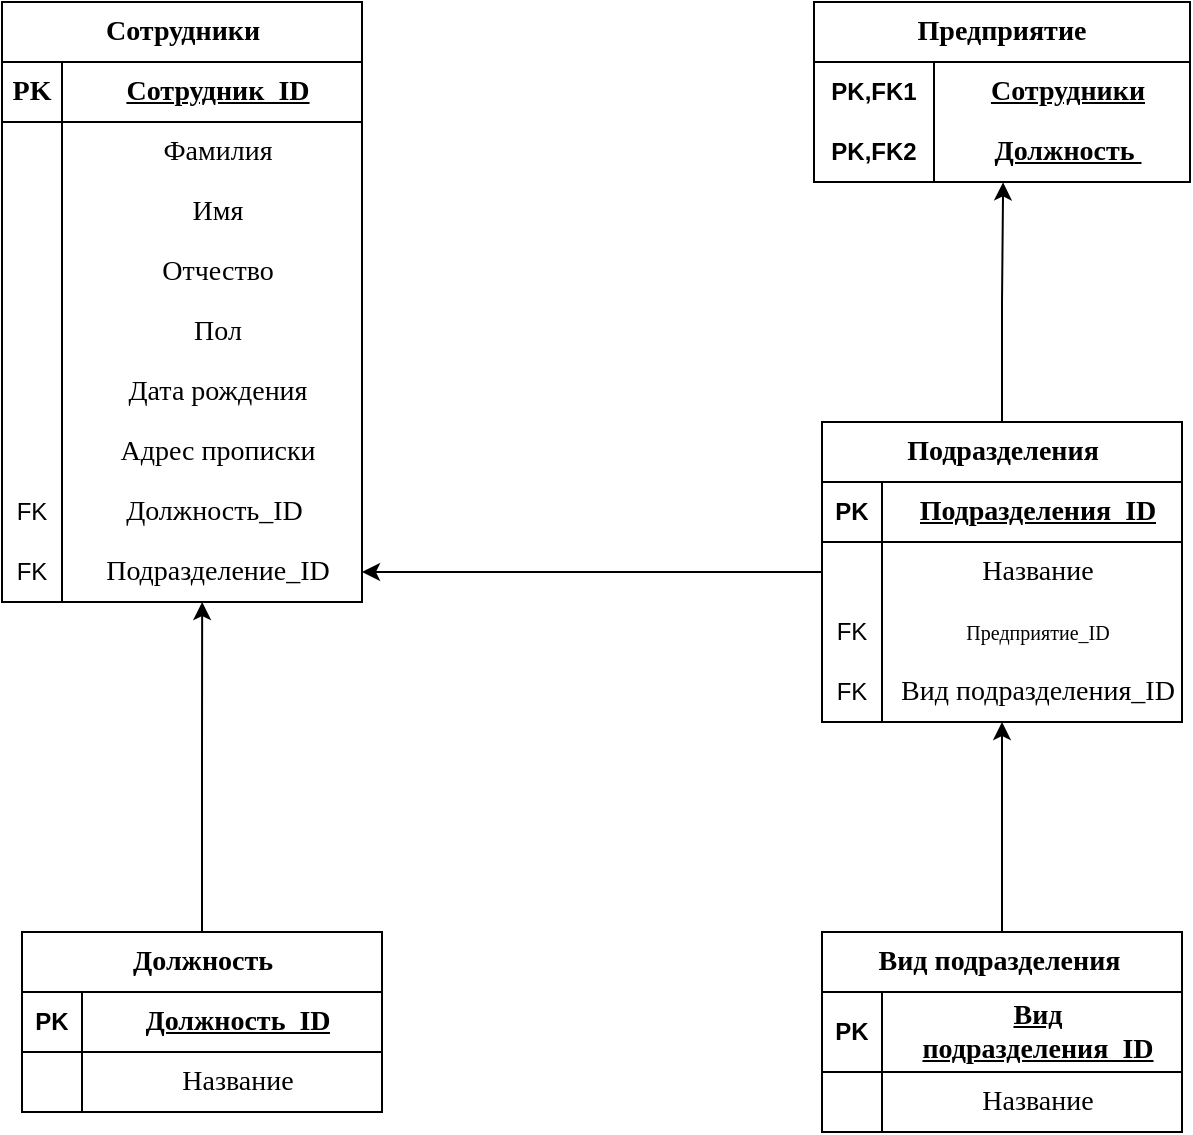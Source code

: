 <mxfile version="21.1.6" type="github">
  <diagram id="C5RBs43oDa-KdzZeNtuy" name="Page-1">
    <mxGraphModel dx="1247" dy="692" grid="1" gridSize="10" guides="1" tooltips="1" connect="1" arrows="1" fold="1" page="1" pageScale="1" pageWidth="827" pageHeight="1169" math="0" shadow="0">
      <root>
        <mxCell id="WIyWlLk6GJQsqaUBKTNV-0" />
        <mxCell id="WIyWlLk6GJQsqaUBKTNV-1" parent="WIyWlLk6GJQsqaUBKTNV-0" />
        <object label="&lt;font style=&quot;font-size: 14px;&quot; face=&quot;Times New Roman&quot;&gt;Сотрудники&lt;/font&gt;" id="IDUnnM78CT6pr3FZObke-13">
          <mxCell style="shape=table;startSize=30;container=1;collapsible=1;childLayout=tableLayout;fixedRows=1;rowLines=0;fontStyle=1;align=center;resizeLast=1;html=1;" vertex="1" parent="WIyWlLk6GJQsqaUBKTNV-1">
            <mxGeometry y="230" width="180" height="300" as="geometry">
              <mxRectangle width="120" height="30" as="alternateBounds" />
            </mxGeometry>
          </mxCell>
        </object>
        <mxCell id="IDUnnM78CT6pr3FZObke-14" value="" style="shape=tableRow;horizontal=0;startSize=0;swimlaneHead=0;swimlaneBody=0;fillColor=none;collapsible=0;dropTarget=0;points=[[0,0.5],[1,0.5]];portConstraint=eastwest;top=0;left=0;right=0;bottom=1;" vertex="1" parent="IDUnnM78CT6pr3FZObke-13">
          <mxGeometry y="30" width="180" height="30" as="geometry" />
        </mxCell>
        <mxCell id="IDUnnM78CT6pr3FZObke-15" value="&lt;font style=&quot;font-size: 14px;&quot; face=&quot;Times New Roman&quot;&gt;PK&lt;/font&gt;" style="shape=partialRectangle;connectable=0;fillColor=none;top=0;left=0;bottom=0;right=0;fontStyle=1;overflow=hidden;whiteSpace=wrap;html=1;" vertex="1" parent="IDUnnM78CT6pr3FZObke-14">
          <mxGeometry width="30" height="30" as="geometry">
            <mxRectangle width="30" height="30" as="alternateBounds" />
          </mxGeometry>
        </mxCell>
        <mxCell id="IDUnnM78CT6pr3FZObke-16" value="&lt;font style=&quot;font-size: 14px;&quot; face=&quot;Times New Roman&quot;&gt;Сотрудник_ID&lt;/font&gt;" style="shape=partialRectangle;connectable=0;fillColor=none;top=0;left=0;bottom=0;right=0;align=center;spacingLeft=6;fontStyle=5;overflow=hidden;whiteSpace=wrap;html=1;" vertex="1" parent="IDUnnM78CT6pr3FZObke-14">
          <mxGeometry x="30" width="150" height="30" as="geometry">
            <mxRectangle width="150" height="30" as="alternateBounds" />
          </mxGeometry>
        </mxCell>
        <mxCell id="IDUnnM78CT6pr3FZObke-17" value="" style="shape=tableRow;horizontal=0;startSize=0;swimlaneHead=0;swimlaneBody=0;fillColor=none;collapsible=0;dropTarget=0;points=[[0,0.5],[1,0.5]];portConstraint=eastwest;top=0;left=0;right=0;bottom=0;" vertex="1" parent="IDUnnM78CT6pr3FZObke-13">
          <mxGeometry y="60" width="180" height="30" as="geometry" />
        </mxCell>
        <mxCell id="IDUnnM78CT6pr3FZObke-18" value="" style="shape=partialRectangle;connectable=0;fillColor=none;top=0;left=0;bottom=0;right=0;editable=1;overflow=hidden;whiteSpace=wrap;html=1;" vertex="1" parent="IDUnnM78CT6pr3FZObke-17">
          <mxGeometry width="30" height="30" as="geometry">
            <mxRectangle width="30" height="30" as="alternateBounds" />
          </mxGeometry>
        </mxCell>
        <mxCell id="IDUnnM78CT6pr3FZObke-19" value="&lt;div style=&quot;&quot;&gt;&lt;font face=&quot;Times New Roman&quot;&gt;&lt;span style=&quot;font-size: 14px; background-color: initial;&quot;&gt;Фамилия&lt;/span&gt;&lt;/font&gt;&lt;/div&gt;" style="shape=partialRectangle;connectable=0;fillColor=none;top=0;left=0;bottom=0;right=0;align=center;spacingLeft=6;overflow=hidden;whiteSpace=wrap;html=1;" vertex="1" parent="IDUnnM78CT6pr3FZObke-17">
          <mxGeometry x="30" width="150" height="30" as="geometry">
            <mxRectangle width="150" height="30" as="alternateBounds" />
          </mxGeometry>
        </mxCell>
        <mxCell id="IDUnnM78CT6pr3FZObke-20" value="" style="shape=tableRow;horizontal=0;startSize=0;swimlaneHead=0;swimlaneBody=0;fillColor=none;collapsible=0;dropTarget=0;points=[[0,0.5],[1,0.5]];portConstraint=eastwest;top=0;left=0;right=0;bottom=0;" vertex="1" parent="IDUnnM78CT6pr3FZObke-13">
          <mxGeometry y="90" width="180" height="30" as="geometry" />
        </mxCell>
        <mxCell id="IDUnnM78CT6pr3FZObke-21" value="" style="shape=partialRectangle;connectable=0;fillColor=none;top=0;left=0;bottom=0;right=0;editable=1;overflow=hidden;whiteSpace=wrap;html=1;" vertex="1" parent="IDUnnM78CT6pr3FZObke-20">
          <mxGeometry width="30" height="30" as="geometry">
            <mxRectangle width="30" height="30" as="alternateBounds" />
          </mxGeometry>
        </mxCell>
        <mxCell id="IDUnnM78CT6pr3FZObke-22" value="&lt;font style=&quot;font-size: 14px;&quot; face=&quot;Times New Roman&quot;&gt;Имя&lt;/font&gt;" style="shape=partialRectangle;connectable=0;fillColor=none;top=0;left=0;bottom=0;right=0;align=center;spacingLeft=6;overflow=hidden;whiteSpace=wrap;html=1;" vertex="1" parent="IDUnnM78CT6pr3FZObke-20">
          <mxGeometry x="30" width="150" height="30" as="geometry">
            <mxRectangle width="150" height="30" as="alternateBounds" />
          </mxGeometry>
        </mxCell>
        <mxCell id="IDUnnM78CT6pr3FZObke-23" value="" style="shape=tableRow;horizontal=0;startSize=0;swimlaneHead=0;swimlaneBody=0;fillColor=none;collapsible=0;dropTarget=0;points=[[0,0.5],[1,0.5]];portConstraint=eastwest;top=0;left=0;right=0;bottom=0;" vertex="1" parent="IDUnnM78CT6pr3FZObke-13">
          <mxGeometry y="120" width="180" height="30" as="geometry" />
        </mxCell>
        <mxCell id="IDUnnM78CT6pr3FZObke-24" value="" style="shape=partialRectangle;connectable=0;fillColor=none;top=0;left=0;bottom=0;right=0;editable=1;overflow=hidden;whiteSpace=wrap;html=1;" vertex="1" parent="IDUnnM78CT6pr3FZObke-23">
          <mxGeometry width="30" height="30" as="geometry">
            <mxRectangle width="30" height="30" as="alternateBounds" />
          </mxGeometry>
        </mxCell>
        <mxCell id="IDUnnM78CT6pr3FZObke-25" value="&lt;font style=&quot;font-size: 14px;&quot; face=&quot;Times New Roman&quot;&gt;Отчество&lt;/font&gt;" style="shape=partialRectangle;connectable=0;fillColor=none;top=0;left=0;bottom=0;right=0;align=center;spacingLeft=6;overflow=hidden;whiteSpace=wrap;html=1;" vertex="1" parent="IDUnnM78CT6pr3FZObke-23">
          <mxGeometry x="30" width="150" height="30" as="geometry">
            <mxRectangle width="150" height="30" as="alternateBounds" />
          </mxGeometry>
        </mxCell>
        <mxCell id="IDUnnM78CT6pr3FZObke-27" style="shape=tableRow;horizontal=0;startSize=0;swimlaneHead=0;swimlaneBody=0;fillColor=none;collapsible=0;dropTarget=0;points=[[0,0.5],[1,0.5]];portConstraint=eastwest;top=0;left=0;right=0;bottom=0;" vertex="1" parent="IDUnnM78CT6pr3FZObke-13">
          <mxGeometry y="150" width="180" height="30" as="geometry" />
        </mxCell>
        <mxCell id="IDUnnM78CT6pr3FZObke-28" style="shape=partialRectangle;connectable=0;fillColor=none;top=0;left=0;bottom=0;right=0;editable=1;overflow=hidden;whiteSpace=wrap;html=1;" vertex="1" parent="IDUnnM78CT6pr3FZObke-27">
          <mxGeometry width="30" height="30" as="geometry">
            <mxRectangle width="30" height="30" as="alternateBounds" />
          </mxGeometry>
        </mxCell>
        <mxCell id="IDUnnM78CT6pr3FZObke-29" value="&lt;font style=&quot;font-size: 14px;&quot; face=&quot;Times New Roman&quot;&gt;Пол&lt;/font&gt;" style="shape=partialRectangle;connectable=0;fillColor=none;top=0;left=0;bottom=0;right=0;align=center;spacingLeft=6;overflow=hidden;whiteSpace=wrap;html=1;" vertex="1" parent="IDUnnM78CT6pr3FZObke-27">
          <mxGeometry x="30" width="150" height="30" as="geometry">
            <mxRectangle width="150" height="30" as="alternateBounds" />
          </mxGeometry>
        </mxCell>
        <mxCell id="IDUnnM78CT6pr3FZObke-30" style="shape=tableRow;horizontal=0;startSize=0;swimlaneHead=0;swimlaneBody=0;fillColor=none;collapsible=0;dropTarget=0;points=[[0,0.5],[1,0.5]];portConstraint=eastwest;top=0;left=0;right=0;bottom=0;" vertex="1" parent="IDUnnM78CT6pr3FZObke-13">
          <mxGeometry y="180" width="180" height="30" as="geometry" />
        </mxCell>
        <mxCell id="IDUnnM78CT6pr3FZObke-31" style="shape=partialRectangle;connectable=0;fillColor=none;top=0;left=0;bottom=0;right=0;editable=1;overflow=hidden;whiteSpace=wrap;html=1;" vertex="1" parent="IDUnnM78CT6pr3FZObke-30">
          <mxGeometry width="30" height="30" as="geometry">
            <mxRectangle width="30" height="30" as="alternateBounds" />
          </mxGeometry>
        </mxCell>
        <mxCell id="IDUnnM78CT6pr3FZObke-32" value="&lt;font style=&quot;font-size: 14px;&quot; face=&quot;Times New Roman&quot;&gt;Дата рождения&lt;/font&gt;" style="shape=partialRectangle;connectable=0;fillColor=none;top=0;left=0;bottom=0;right=0;align=center;spacingLeft=6;overflow=hidden;whiteSpace=wrap;html=1;" vertex="1" parent="IDUnnM78CT6pr3FZObke-30">
          <mxGeometry x="30" width="150" height="30" as="geometry">
            <mxRectangle width="150" height="30" as="alternateBounds" />
          </mxGeometry>
        </mxCell>
        <mxCell id="IDUnnM78CT6pr3FZObke-33" style="shape=tableRow;horizontal=0;startSize=0;swimlaneHead=0;swimlaneBody=0;fillColor=none;collapsible=0;dropTarget=0;points=[[0,0.5],[1,0.5]];portConstraint=eastwest;top=0;left=0;right=0;bottom=0;" vertex="1" parent="IDUnnM78CT6pr3FZObke-13">
          <mxGeometry y="210" width="180" height="30" as="geometry" />
        </mxCell>
        <mxCell id="IDUnnM78CT6pr3FZObke-34" style="shape=partialRectangle;connectable=0;fillColor=none;top=0;left=0;bottom=0;right=0;editable=1;overflow=hidden;whiteSpace=wrap;html=1;" vertex="1" parent="IDUnnM78CT6pr3FZObke-33">
          <mxGeometry width="30" height="30" as="geometry">
            <mxRectangle width="30" height="30" as="alternateBounds" />
          </mxGeometry>
        </mxCell>
        <mxCell id="IDUnnM78CT6pr3FZObke-35" value="&lt;font style=&quot;font-size: 14px;&quot; face=&quot;Times New Roman&quot;&gt;Адрес прописки&lt;/font&gt;" style="shape=partialRectangle;connectable=0;fillColor=none;top=0;left=0;bottom=0;right=0;align=center;spacingLeft=6;overflow=hidden;whiteSpace=wrap;html=1;" vertex="1" parent="IDUnnM78CT6pr3FZObke-33">
          <mxGeometry x="30" width="150" height="30" as="geometry">
            <mxRectangle width="150" height="30" as="alternateBounds" />
          </mxGeometry>
        </mxCell>
        <mxCell id="IDUnnM78CT6pr3FZObke-36" style="shape=tableRow;horizontal=0;startSize=0;swimlaneHead=0;swimlaneBody=0;fillColor=none;collapsible=0;dropTarget=0;points=[[0,0.5],[1,0.5]];portConstraint=eastwest;top=0;left=0;right=0;bottom=0;" vertex="1" parent="IDUnnM78CT6pr3FZObke-13">
          <mxGeometry y="240" width="180" height="30" as="geometry" />
        </mxCell>
        <mxCell id="IDUnnM78CT6pr3FZObke-37" value="FK" style="shape=partialRectangle;connectable=0;fillColor=none;top=0;left=0;bottom=0;right=0;editable=1;overflow=hidden;whiteSpace=wrap;html=1;" vertex="1" parent="IDUnnM78CT6pr3FZObke-36">
          <mxGeometry width="30" height="30" as="geometry">
            <mxRectangle width="30" height="30" as="alternateBounds" />
          </mxGeometry>
        </mxCell>
        <mxCell id="IDUnnM78CT6pr3FZObke-38" value="&lt;font style=&quot;font-size: 14px;&quot; face=&quot;Times New Roman&quot;&gt;Должность_ID&amp;nbsp;&lt;/font&gt;" style="shape=partialRectangle;connectable=0;fillColor=none;top=0;left=0;bottom=0;right=0;align=center;spacingLeft=6;overflow=hidden;whiteSpace=wrap;html=1;" vertex="1" parent="IDUnnM78CT6pr3FZObke-36">
          <mxGeometry x="30" width="150" height="30" as="geometry">
            <mxRectangle width="150" height="30" as="alternateBounds" />
          </mxGeometry>
        </mxCell>
        <mxCell id="IDUnnM78CT6pr3FZObke-39" style="shape=tableRow;horizontal=0;startSize=0;swimlaneHead=0;swimlaneBody=0;fillColor=none;collapsible=0;dropTarget=0;points=[[0,0.5],[1,0.5]];portConstraint=eastwest;top=0;left=0;right=0;bottom=0;" vertex="1" parent="IDUnnM78CT6pr3FZObke-13">
          <mxGeometry y="270" width="180" height="30" as="geometry" />
        </mxCell>
        <mxCell id="IDUnnM78CT6pr3FZObke-40" value="FK" style="shape=partialRectangle;connectable=0;fillColor=none;top=0;left=0;bottom=0;right=0;editable=1;overflow=hidden;whiteSpace=wrap;html=1;" vertex="1" parent="IDUnnM78CT6pr3FZObke-39">
          <mxGeometry width="30" height="30" as="geometry">
            <mxRectangle width="30" height="30" as="alternateBounds" />
          </mxGeometry>
        </mxCell>
        <mxCell id="IDUnnM78CT6pr3FZObke-41" value="&lt;font style=&quot;font-size: 14px;&quot; face=&quot;Times New Roman&quot;&gt;Подразделение_ID&lt;/font&gt;" style="shape=partialRectangle;connectable=0;fillColor=none;top=0;left=0;bottom=0;right=0;align=center;spacingLeft=6;overflow=hidden;whiteSpace=wrap;html=1;" vertex="1" parent="IDUnnM78CT6pr3FZObke-39">
          <mxGeometry x="30" width="150" height="30" as="geometry">
            <mxRectangle width="150" height="30" as="alternateBounds" />
          </mxGeometry>
        </mxCell>
        <mxCell id="IDUnnM78CT6pr3FZObke-150" style="edgeStyle=orthogonalEdgeStyle;rounded=0;orthogonalLoop=1;jettySize=auto;html=1;entryX=1;entryY=0.5;entryDx=0;entryDy=0;" edge="1" parent="WIyWlLk6GJQsqaUBKTNV-1" source="IDUnnM78CT6pr3FZObke-82" target="IDUnnM78CT6pr3FZObke-39">
          <mxGeometry relative="1" as="geometry" />
        </mxCell>
        <mxCell id="IDUnnM78CT6pr3FZObke-178" style="edgeStyle=orthogonalEdgeStyle;rounded=0;orthogonalLoop=1;jettySize=auto;html=1;entryX=0.503;entryY=1.006;entryDx=0;entryDy=0;entryPerimeter=0;" edge="1" parent="WIyWlLk6GJQsqaUBKTNV-1" source="IDUnnM78CT6pr3FZObke-82" target="IDUnnM78CT6pr3FZObke-156">
          <mxGeometry relative="1" as="geometry" />
        </mxCell>
        <mxCell id="IDUnnM78CT6pr3FZObke-82" value="&lt;font style=&quot;font-size: 14px;&quot; face=&quot;Times New Roman&quot;&gt;Подразделения&lt;/font&gt;" style="shape=table;startSize=30;container=1;collapsible=1;childLayout=tableLayout;fixedRows=1;rowLines=0;fontStyle=1;align=center;resizeLast=1;html=1;" vertex="1" parent="WIyWlLk6GJQsqaUBKTNV-1">
          <mxGeometry x="410" y="440" width="180" height="150" as="geometry" />
        </mxCell>
        <mxCell id="IDUnnM78CT6pr3FZObke-83" value="" style="shape=tableRow;horizontal=0;startSize=0;swimlaneHead=0;swimlaneBody=0;fillColor=none;collapsible=0;dropTarget=0;points=[[0,0.5],[1,0.5]];portConstraint=eastwest;top=0;left=0;right=0;bottom=1;" vertex="1" parent="IDUnnM78CT6pr3FZObke-82">
          <mxGeometry y="30" width="180" height="30" as="geometry" />
        </mxCell>
        <mxCell id="IDUnnM78CT6pr3FZObke-84" value="PK" style="shape=partialRectangle;connectable=0;fillColor=none;top=0;left=0;bottom=0;right=0;fontStyle=1;overflow=hidden;whiteSpace=wrap;html=1;" vertex="1" parent="IDUnnM78CT6pr3FZObke-83">
          <mxGeometry width="30" height="30" as="geometry">
            <mxRectangle width="30" height="30" as="alternateBounds" />
          </mxGeometry>
        </mxCell>
        <mxCell id="IDUnnM78CT6pr3FZObke-85" value="&lt;font style=&quot;font-size: 14px;&quot; face=&quot;Times New Roman&quot;&gt;Подразделения_ID&lt;/font&gt;" style="shape=partialRectangle;connectable=0;fillColor=none;top=0;left=0;bottom=0;right=0;align=center;spacingLeft=6;fontStyle=5;overflow=hidden;whiteSpace=wrap;html=1;" vertex="1" parent="IDUnnM78CT6pr3FZObke-83">
          <mxGeometry x="30" width="150" height="30" as="geometry">
            <mxRectangle width="150" height="30" as="alternateBounds" />
          </mxGeometry>
        </mxCell>
        <mxCell id="IDUnnM78CT6pr3FZObke-86" value="" style="shape=tableRow;horizontal=0;startSize=0;swimlaneHead=0;swimlaneBody=0;fillColor=none;collapsible=0;dropTarget=0;points=[[0,0.5],[1,0.5]];portConstraint=eastwest;top=0;left=0;right=0;bottom=0;" vertex="1" parent="IDUnnM78CT6pr3FZObke-82">
          <mxGeometry y="60" width="180" height="30" as="geometry" />
        </mxCell>
        <mxCell id="IDUnnM78CT6pr3FZObke-87" value="" style="shape=partialRectangle;connectable=0;fillColor=none;top=0;left=0;bottom=0;right=0;editable=1;overflow=hidden;whiteSpace=wrap;html=1;" vertex="1" parent="IDUnnM78CT6pr3FZObke-86">
          <mxGeometry width="30" height="30" as="geometry">
            <mxRectangle width="30" height="30" as="alternateBounds" />
          </mxGeometry>
        </mxCell>
        <mxCell id="IDUnnM78CT6pr3FZObke-88" value="&lt;font style=&quot;font-size: 14px;&quot; face=&quot;Times New Roman&quot;&gt;Название&lt;/font&gt;" style="shape=partialRectangle;connectable=0;fillColor=none;top=0;left=0;bottom=0;right=0;align=center;spacingLeft=6;overflow=hidden;whiteSpace=wrap;html=1;" vertex="1" parent="IDUnnM78CT6pr3FZObke-86">
          <mxGeometry x="30" width="150" height="30" as="geometry">
            <mxRectangle width="150" height="30" as="alternateBounds" />
          </mxGeometry>
        </mxCell>
        <mxCell id="IDUnnM78CT6pr3FZObke-175" style="shape=tableRow;horizontal=0;startSize=0;swimlaneHead=0;swimlaneBody=0;fillColor=none;collapsible=0;dropTarget=0;points=[[0,0.5],[1,0.5]];portConstraint=eastwest;top=0;left=0;right=0;bottom=0;" vertex="1" parent="IDUnnM78CT6pr3FZObke-82">
          <mxGeometry y="90" width="180" height="30" as="geometry" />
        </mxCell>
        <mxCell id="IDUnnM78CT6pr3FZObke-176" value="FK" style="shape=partialRectangle;connectable=0;fillColor=none;top=0;left=0;bottom=0;right=0;editable=1;overflow=hidden;whiteSpace=wrap;html=1;" vertex="1" parent="IDUnnM78CT6pr3FZObke-175">
          <mxGeometry width="30" height="30" as="geometry">
            <mxRectangle width="30" height="30" as="alternateBounds" />
          </mxGeometry>
        </mxCell>
        <mxCell id="IDUnnM78CT6pr3FZObke-177" value="&lt;font size=&quot;1&quot; face=&quot;Times New Roman&quot;&gt;Предприятие_ID&lt;/font&gt;" style="shape=partialRectangle;connectable=0;fillColor=none;top=0;left=0;bottom=0;right=0;align=center;spacingLeft=6;overflow=hidden;whiteSpace=wrap;html=1;" vertex="1" parent="IDUnnM78CT6pr3FZObke-175">
          <mxGeometry x="30" width="150" height="30" as="geometry">
            <mxRectangle width="150" height="30" as="alternateBounds" />
          </mxGeometry>
        </mxCell>
        <mxCell id="IDUnnM78CT6pr3FZObke-89" style="shape=tableRow;horizontal=0;startSize=0;swimlaneHead=0;swimlaneBody=0;fillColor=none;collapsible=0;dropTarget=0;points=[[0,0.5],[1,0.5]];portConstraint=eastwest;top=0;left=0;right=0;bottom=0;" vertex="1" parent="IDUnnM78CT6pr3FZObke-82">
          <mxGeometry y="120" width="180" height="30" as="geometry" />
        </mxCell>
        <mxCell id="IDUnnM78CT6pr3FZObke-90" value="FK" style="shape=partialRectangle;connectable=0;fillColor=none;top=0;left=0;bottom=0;right=0;editable=1;overflow=hidden;whiteSpace=wrap;html=1;" vertex="1" parent="IDUnnM78CT6pr3FZObke-89">
          <mxGeometry width="30" height="30" as="geometry">
            <mxRectangle width="30" height="30" as="alternateBounds" />
          </mxGeometry>
        </mxCell>
        <mxCell id="IDUnnM78CT6pr3FZObke-91" value="&lt;font face=&quot;Times New Roman&quot;&gt;&lt;span style=&quot;font-size: 14px;&quot;&gt;Вид подразделения_ID&lt;/span&gt;&lt;/font&gt;" style="shape=partialRectangle;connectable=0;fillColor=none;top=0;left=0;bottom=0;right=0;align=center;spacingLeft=6;overflow=hidden;whiteSpace=wrap;html=1;" vertex="1" parent="IDUnnM78CT6pr3FZObke-89">
          <mxGeometry x="30" width="150" height="30" as="geometry">
            <mxRectangle width="150" height="30" as="alternateBounds" />
          </mxGeometry>
        </mxCell>
        <mxCell id="IDUnnM78CT6pr3FZObke-128" style="edgeStyle=orthogonalEdgeStyle;rounded=0;orthogonalLoop=1;jettySize=auto;html=1;exitX=0.5;exitY=0;exitDx=0;exitDy=0;entryX=0.5;entryY=1;entryDx=0;entryDy=0;entryPerimeter=0;" edge="1" parent="WIyWlLk6GJQsqaUBKTNV-1" source="IDUnnM78CT6pr3FZObke-106" target="IDUnnM78CT6pr3FZObke-89">
          <mxGeometry relative="1" as="geometry" />
        </mxCell>
        <mxCell id="IDUnnM78CT6pr3FZObke-106" value="&lt;font style=&quot;font-size: 14px;&quot; face=&quot;Times New Roman&quot;&gt;Вид подразделения&lt;span style=&quot;white-space: pre;&quot;&gt;	&lt;/span&gt;&lt;/font&gt;" style="shape=table;startSize=30;container=1;collapsible=1;childLayout=tableLayout;fixedRows=1;rowLines=0;fontStyle=1;align=center;resizeLast=1;html=1;" vertex="1" parent="WIyWlLk6GJQsqaUBKTNV-1">
          <mxGeometry x="410" y="695" width="180" height="100" as="geometry" />
        </mxCell>
        <mxCell id="IDUnnM78CT6pr3FZObke-107" value="" style="shape=tableRow;horizontal=0;startSize=0;swimlaneHead=0;swimlaneBody=0;fillColor=none;collapsible=0;dropTarget=0;points=[[0,0.5],[1,0.5]];portConstraint=eastwest;top=0;left=0;right=0;bottom=1;" vertex="1" parent="IDUnnM78CT6pr3FZObke-106">
          <mxGeometry y="30" width="180" height="40" as="geometry" />
        </mxCell>
        <mxCell id="IDUnnM78CT6pr3FZObke-108" value="PK" style="shape=partialRectangle;connectable=0;fillColor=none;top=0;left=0;bottom=0;right=0;fontStyle=1;overflow=hidden;whiteSpace=wrap;html=1;" vertex="1" parent="IDUnnM78CT6pr3FZObke-107">
          <mxGeometry width="30" height="40" as="geometry">
            <mxRectangle width="30" height="40" as="alternateBounds" />
          </mxGeometry>
        </mxCell>
        <mxCell id="IDUnnM78CT6pr3FZObke-109" value="&lt;font style=&quot;font-size: 14px;&quot; face=&quot;Times New Roman&quot;&gt;Вид подразделения_ID&lt;/font&gt;" style="shape=partialRectangle;connectable=0;fillColor=none;top=0;left=0;bottom=0;right=0;align=center;spacingLeft=6;fontStyle=5;overflow=hidden;whiteSpace=wrap;html=1;" vertex="1" parent="IDUnnM78CT6pr3FZObke-107">
          <mxGeometry x="30" width="150" height="40" as="geometry">
            <mxRectangle width="150" height="40" as="alternateBounds" />
          </mxGeometry>
        </mxCell>
        <mxCell id="IDUnnM78CT6pr3FZObke-110" value="" style="shape=tableRow;horizontal=0;startSize=0;swimlaneHead=0;swimlaneBody=0;fillColor=none;collapsible=0;dropTarget=0;points=[[0,0.5],[1,0.5]];portConstraint=eastwest;top=0;left=0;right=0;bottom=0;" vertex="1" parent="IDUnnM78CT6pr3FZObke-106">
          <mxGeometry y="70" width="180" height="30" as="geometry" />
        </mxCell>
        <mxCell id="IDUnnM78CT6pr3FZObke-111" value="" style="shape=partialRectangle;connectable=0;fillColor=none;top=0;left=0;bottom=0;right=0;editable=1;overflow=hidden;whiteSpace=wrap;html=1;" vertex="1" parent="IDUnnM78CT6pr3FZObke-110">
          <mxGeometry width="30" height="30" as="geometry">
            <mxRectangle width="30" height="30" as="alternateBounds" />
          </mxGeometry>
        </mxCell>
        <mxCell id="IDUnnM78CT6pr3FZObke-112" value="&lt;font style=&quot;font-size: 14px;&quot; face=&quot;Times New Roman&quot;&gt;Название&lt;/font&gt;" style="shape=partialRectangle;connectable=0;fillColor=none;top=0;left=0;bottom=0;right=0;align=center;spacingLeft=6;overflow=hidden;whiteSpace=wrap;html=1;" vertex="1" parent="IDUnnM78CT6pr3FZObke-110">
          <mxGeometry x="30" width="150" height="30" as="geometry">
            <mxRectangle width="150" height="30" as="alternateBounds" />
          </mxGeometry>
        </mxCell>
        <mxCell id="IDUnnM78CT6pr3FZObke-149" style="edgeStyle=orthogonalEdgeStyle;rounded=0;orthogonalLoop=1;jettySize=auto;html=1;entryX=0.556;entryY=1;entryDx=0;entryDy=0;entryPerimeter=0;" edge="1" parent="WIyWlLk6GJQsqaUBKTNV-1" source="IDUnnM78CT6pr3FZObke-119" target="IDUnnM78CT6pr3FZObke-39">
          <mxGeometry relative="1" as="geometry" />
        </mxCell>
        <mxCell id="IDUnnM78CT6pr3FZObke-119" value="&lt;font face=&quot;Times New Roman&quot;&gt;&lt;span style=&quot;font-size: 14px;&quot;&gt;Должность&lt;/span&gt;&lt;/font&gt;" style="shape=table;startSize=30;container=1;collapsible=1;childLayout=tableLayout;fixedRows=1;rowLines=0;fontStyle=1;align=center;resizeLast=1;html=1;" vertex="1" parent="WIyWlLk6GJQsqaUBKTNV-1">
          <mxGeometry x="10" y="695" width="180" height="90" as="geometry" />
        </mxCell>
        <mxCell id="IDUnnM78CT6pr3FZObke-120" value="" style="shape=tableRow;horizontal=0;startSize=0;swimlaneHead=0;swimlaneBody=0;fillColor=none;collapsible=0;dropTarget=0;points=[[0,0.5],[1,0.5]];portConstraint=eastwest;top=0;left=0;right=0;bottom=1;" vertex="1" parent="IDUnnM78CT6pr3FZObke-119">
          <mxGeometry y="30" width="180" height="30" as="geometry" />
        </mxCell>
        <mxCell id="IDUnnM78CT6pr3FZObke-121" value="PK" style="shape=partialRectangle;connectable=0;fillColor=none;top=0;left=0;bottom=0;right=0;fontStyle=1;overflow=hidden;whiteSpace=wrap;html=1;" vertex="1" parent="IDUnnM78CT6pr3FZObke-120">
          <mxGeometry width="30" height="30" as="geometry">
            <mxRectangle width="30" height="30" as="alternateBounds" />
          </mxGeometry>
        </mxCell>
        <mxCell id="IDUnnM78CT6pr3FZObke-122" value="&lt;font style=&quot;font-size: 14px;&quot; face=&quot;Times New Roman&quot;&gt;Должность_ID&lt;/font&gt;" style="shape=partialRectangle;connectable=0;fillColor=none;top=0;left=0;bottom=0;right=0;align=center;spacingLeft=6;fontStyle=5;overflow=hidden;whiteSpace=wrap;html=1;" vertex="1" parent="IDUnnM78CT6pr3FZObke-120">
          <mxGeometry x="30" width="150" height="30" as="geometry">
            <mxRectangle width="150" height="30" as="alternateBounds" />
          </mxGeometry>
        </mxCell>
        <mxCell id="IDUnnM78CT6pr3FZObke-123" value="" style="shape=tableRow;horizontal=0;startSize=0;swimlaneHead=0;swimlaneBody=0;fillColor=none;collapsible=0;dropTarget=0;points=[[0,0.5],[1,0.5]];portConstraint=eastwest;top=0;left=0;right=0;bottom=0;" vertex="1" parent="IDUnnM78CT6pr3FZObke-119">
          <mxGeometry y="60" width="180" height="30" as="geometry" />
        </mxCell>
        <mxCell id="IDUnnM78CT6pr3FZObke-124" value="" style="shape=partialRectangle;connectable=0;fillColor=none;top=0;left=0;bottom=0;right=0;editable=1;overflow=hidden;whiteSpace=wrap;html=1;" vertex="1" parent="IDUnnM78CT6pr3FZObke-123">
          <mxGeometry width="30" height="30" as="geometry">
            <mxRectangle width="30" height="30" as="alternateBounds" />
          </mxGeometry>
        </mxCell>
        <mxCell id="IDUnnM78CT6pr3FZObke-125" value="&lt;font style=&quot;font-size: 14px;&quot; face=&quot;Times New Roman&quot;&gt;Название&lt;/font&gt;" style="shape=partialRectangle;connectable=0;fillColor=none;top=0;left=0;bottom=0;right=0;align=center;spacingLeft=6;overflow=hidden;whiteSpace=wrap;html=1;" vertex="1" parent="IDUnnM78CT6pr3FZObke-123">
          <mxGeometry x="30" width="150" height="30" as="geometry">
            <mxRectangle width="150" height="30" as="alternateBounds" />
          </mxGeometry>
        </mxCell>
        <mxCell id="IDUnnM78CT6pr3FZObke-152" value="&lt;font face=&quot;Times New Roman&quot;&gt;&lt;span style=&quot;font-size: 14px;&quot;&gt;Предприятие&lt;/span&gt;&lt;/font&gt;" style="shape=table;startSize=30;container=1;collapsible=1;childLayout=tableLayout;fixedRows=1;rowLines=0;fontStyle=1;align=center;resizeLast=1;html=1;whiteSpace=wrap;" vertex="1" parent="WIyWlLk6GJQsqaUBKTNV-1">
          <mxGeometry x="406" y="230" width="188" height="90" as="geometry" />
        </mxCell>
        <mxCell id="IDUnnM78CT6pr3FZObke-153" value="" style="shape=tableRow;horizontal=0;startSize=0;swimlaneHead=0;swimlaneBody=0;fillColor=none;collapsible=0;dropTarget=0;points=[[0,0.5],[1,0.5]];portConstraint=eastwest;top=0;left=0;right=0;bottom=0;html=1;" vertex="1" parent="IDUnnM78CT6pr3FZObke-152">
          <mxGeometry y="30" width="188" height="30" as="geometry" />
        </mxCell>
        <mxCell id="IDUnnM78CT6pr3FZObke-154" value="PK,FK1" style="shape=partialRectangle;connectable=0;fillColor=none;top=0;left=0;bottom=0;right=0;fontStyle=1;overflow=hidden;html=1;whiteSpace=wrap;" vertex="1" parent="IDUnnM78CT6pr3FZObke-153">
          <mxGeometry width="60" height="30" as="geometry">
            <mxRectangle width="60" height="30" as="alternateBounds" />
          </mxGeometry>
        </mxCell>
        <mxCell id="IDUnnM78CT6pr3FZObke-155" value="&lt;font face=&quot;Times New Roman&quot;&gt;&lt;span style=&quot;font-size: 14px;&quot;&gt;Сотрудники&lt;/span&gt;&lt;/font&gt;" style="shape=partialRectangle;connectable=0;fillColor=none;top=0;left=0;bottom=0;right=0;align=center;spacingLeft=6;fontStyle=5;overflow=hidden;html=1;whiteSpace=wrap;" vertex="1" parent="IDUnnM78CT6pr3FZObke-153">
          <mxGeometry x="60" width="128" height="30" as="geometry">
            <mxRectangle width="128" height="30" as="alternateBounds" />
          </mxGeometry>
        </mxCell>
        <mxCell id="IDUnnM78CT6pr3FZObke-156" value="" style="shape=tableRow;horizontal=0;startSize=0;swimlaneHead=0;swimlaneBody=0;fillColor=none;collapsible=0;dropTarget=0;points=[[0,0.5],[1,0.5]];portConstraint=eastwest;top=0;left=0;right=0;bottom=1;html=1;" vertex="1" parent="IDUnnM78CT6pr3FZObke-152">
          <mxGeometry y="60" width="188" height="30" as="geometry" />
        </mxCell>
        <mxCell id="IDUnnM78CT6pr3FZObke-157" value="PK,FK2" style="shape=partialRectangle;connectable=0;fillColor=none;top=0;left=0;bottom=0;right=0;fontStyle=1;overflow=hidden;html=1;whiteSpace=wrap;" vertex="1" parent="IDUnnM78CT6pr3FZObke-156">
          <mxGeometry width="60" height="30" as="geometry">
            <mxRectangle width="60" height="30" as="alternateBounds" />
          </mxGeometry>
        </mxCell>
        <mxCell id="IDUnnM78CT6pr3FZObke-158" value="&lt;font style=&quot;font-size: 14px;&quot; face=&quot;Times New Roman&quot;&gt;Должность&amp;nbsp;&lt;/font&gt;" style="shape=partialRectangle;connectable=0;fillColor=none;top=0;left=0;bottom=0;right=0;align=center;spacingLeft=6;fontStyle=5;overflow=hidden;html=1;whiteSpace=wrap;" vertex="1" parent="IDUnnM78CT6pr3FZObke-156">
          <mxGeometry x="60" width="128" height="30" as="geometry">
            <mxRectangle width="128" height="30" as="alternateBounds" />
          </mxGeometry>
        </mxCell>
      </root>
    </mxGraphModel>
  </diagram>
</mxfile>
